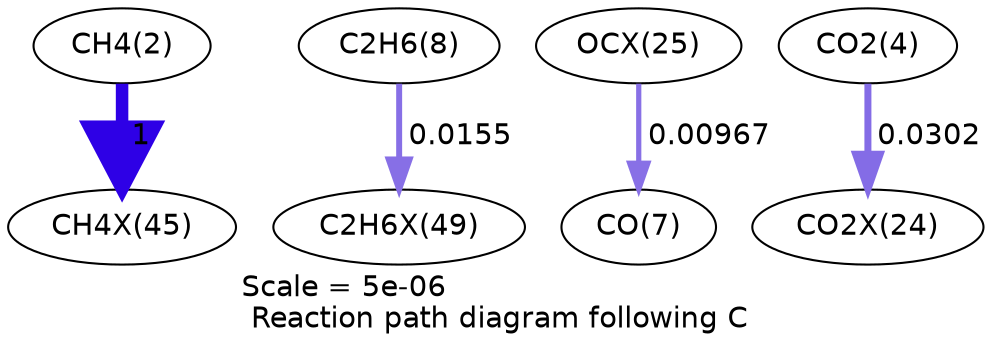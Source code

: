 digraph reaction_paths {
center=1;
s4 -> s33[fontname="Helvetica", penwidth=6, arrowsize=3, color="0.7, 1.5, 0.9"
, label=" 1"];
s10 -> s36[fontname="Helvetica", penwidth=2.86, arrowsize=1.43, color="0.7, 0.516, 0.9"
, label=" 0.0155"];
s29 -> s9[fontname="Helvetica", penwidth=2.5, arrowsize=1.25, color="0.7, 0.51, 0.9"
, label=" 0.00967"];
s6 -> s28[fontname="Helvetica", penwidth=3.36, arrowsize=1.68, color="0.7, 0.53, 0.9"
, label=" 0.0302"];
s4 [ fontname="Helvetica", label="CH4(2)"];
s6 [ fontname="Helvetica", label="CO2(4)"];
s9 [ fontname="Helvetica", label="CO(7)"];
s10 [ fontname="Helvetica", label="C2H6(8)"];
s28 [ fontname="Helvetica", label="CO2X(24)"];
s29 [ fontname="Helvetica", label="OCX(25)"];
s33 [ fontname="Helvetica", label="CH4X(45)"];
s36 [ fontname="Helvetica", label="C2H6X(49)"];
 label = "Scale = 5e-06\l Reaction path diagram following C";
 fontname = "Helvetica";
}
